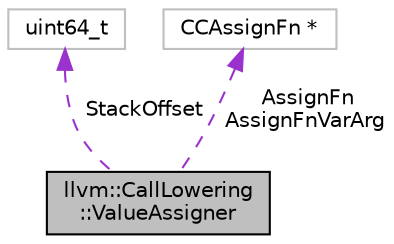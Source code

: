 digraph "llvm::CallLowering::ValueAssigner"
{
 // LATEX_PDF_SIZE
  bgcolor="transparent";
  edge [fontname="Helvetica",fontsize="10",labelfontname="Helvetica",labelfontsize="10"];
  node [fontname="Helvetica",fontsize="10",shape=record];
  Node1 [label="llvm::CallLowering\l::ValueAssigner",height=0.2,width=0.4,color="black", fillcolor="grey75", style="filled", fontcolor="black",tooltip="Argument handling is mostly uniform between the four places that make these decisions: function forma..."];
  Node2 -> Node1 [dir="back",color="darkorchid3",fontsize="10",style="dashed",label=" StackOffset" ,fontname="Helvetica"];
  Node2 [label="uint64_t",height=0.2,width=0.4,color="grey75",tooltip=" "];
  Node3 -> Node1 [dir="back",color="darkorchid3",fontsize="10",style="dashed",label=" AssignFn\nAssignFnVarArg" ,fontname="Helvetica"];
  Node3 [label="CCAssignFn *",height=0.2,width=0.4,color="grey75",tooltip=" "];
}
